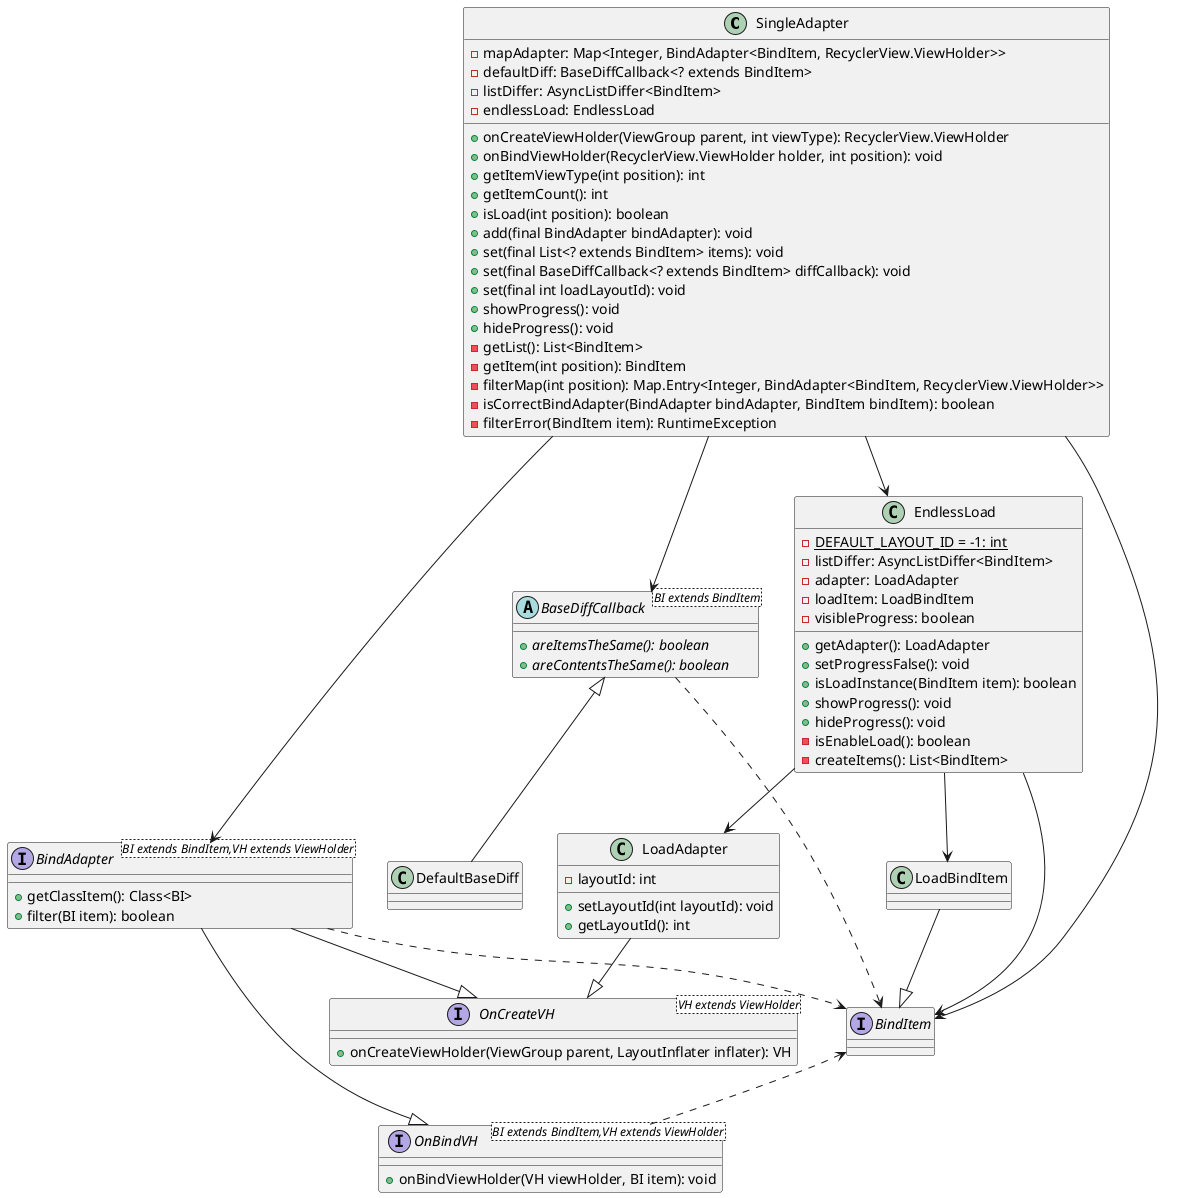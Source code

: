 @startuml
'https://plantuml.com/class-diagram
class SingleAdapter{
    - mapAdapter: Map<Integer, BindAdapter<BindItem, RecyclerView.ViewHolder>>
    - defaultDiff: BaseDiffCallback<? extends BindItem>
    - listDiffer: AsyncListDiffer<BindItem>
    - endlessLoad: EndlessLoad

    + onCreateViewHolder(ViewGroup parent, int viewType): RecyclerView.ViewHolder
    + onBindViewHolder(RecyclerView.ViewHolder holder, int position): void
    + getItemViewType(int position): int
    + getItemCount(): int
    + isLoad(int position): boolean
    + add(final BindAdapter bindAdapter): void
    + set(final List<? extends BindItem> items): void
    + set(final BaseDiffCallback<? extends BindItem> diffCallback): void
    + set(final int loadLayoutId): void
    + showProgress(): void
    + hideProgress(): void
    - getList(): List<BindItem>
    - getItem(int position): BindItem
    - filterMap(int position): Map.Entry<Integer, BindAdapter<BindItem, RecyclerView.ViewHolder>>
    - isCorrectBindAdapter(BindAdapter bindAdapter, BindItem bindItem): boolean
    - filterError(BindItem item): RuntimeException
}
class EndlessLoad{
    - {static} DEFAULT_LAYOUT_ID = -1: int
    - listDiffer: AsyncListDiffer<BindItem>
    - adapter: LoadAdapter
    - loadItem: LoadBindItem
    - visibleProgress: boolean

    + getAdapter(): LoadAdapter
    + setProgressFalse(): void
    + isLoadInstance(BindItem item): boolean
    + showProgress(): void
    + hideProgress(): void
    - isEnableLoad(): boolean
    - createItems(): List<BindItem>
}
class LoadAdapter{
    - layoutId: int
    + setLayoutId(int layoutId): void
    + getLayoutId(): int
}
class LoadBindItem
abstract class BaseDiffCallback<BI extends BindItem>{
    + {abstract} areItemsTheSame(): boolean
    + {abstract} areContentsTheSame(): boolean
}
class DefaultBaseDiff
interface BindItem
interface OnCreateVH<VH extends ViewHolder>{
    + onCreateViewHolder(ViewGroup parent, LayoutInflater inflater): VH
}
interface OnBindVH<BI extends BindItem,VH extends ViewHolder>{
    + onBindViewHolder(VH viewHolder, BI item): void
}
interface BindAdapter<BI extends BindItem,VH extends ViewHolder>{
    + getClassItem(): Class<BI>
    + filter(BI item): boolean
}

SingleAdapter --> BindAdapter
SingleAdapter --> BindItem
SingleAdapter --> BaseDiffCallback
SingleAdapter --> EndlessLoad
BindItem <.. OnBindVH
BindAdapter ..> BindItem/''/
BindAdapter --|> OnCreateVH
BindAdapter --|> OnBindVH
BaseDiffCallback ..> BindItem/''/
BaseDiffCallback <|-- DefaultBaseDiff
EndlessLoad --> BindItem
EndlessLoad --> LoadAdapter
EndlessLoad --> LoadBindItem
LoadAdapter --|> OnCreateVH
LoadBindItem --|> BindItem

@enduml
